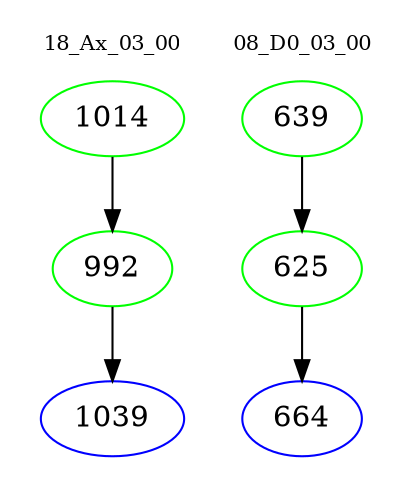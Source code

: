 digraph{
subgraph cluster_0 {
color = white
label = "18_Ax_03_00";
fontsize=10;
T0_1014 [label="1014", color="green"]
T0_1014 -> T0_992 [color="black"]
T0_992 [label="992", color="green"]
T0_992 -> T0_1039 [color="black"]
T0_1039 [label="1039", color="blue"]
}
subgraph cluster_1 {
color = white
label = "08_D0_03_00";
fontsize=10;
T1_639 [label="639", color="green"]
T1_639 -> T1_625 [color="black"]
T1_625 [label="625", color="green"]
T1_625 -> T1_664 [color="black"]
T1_664 [label="664", color="blue"]
}
}
